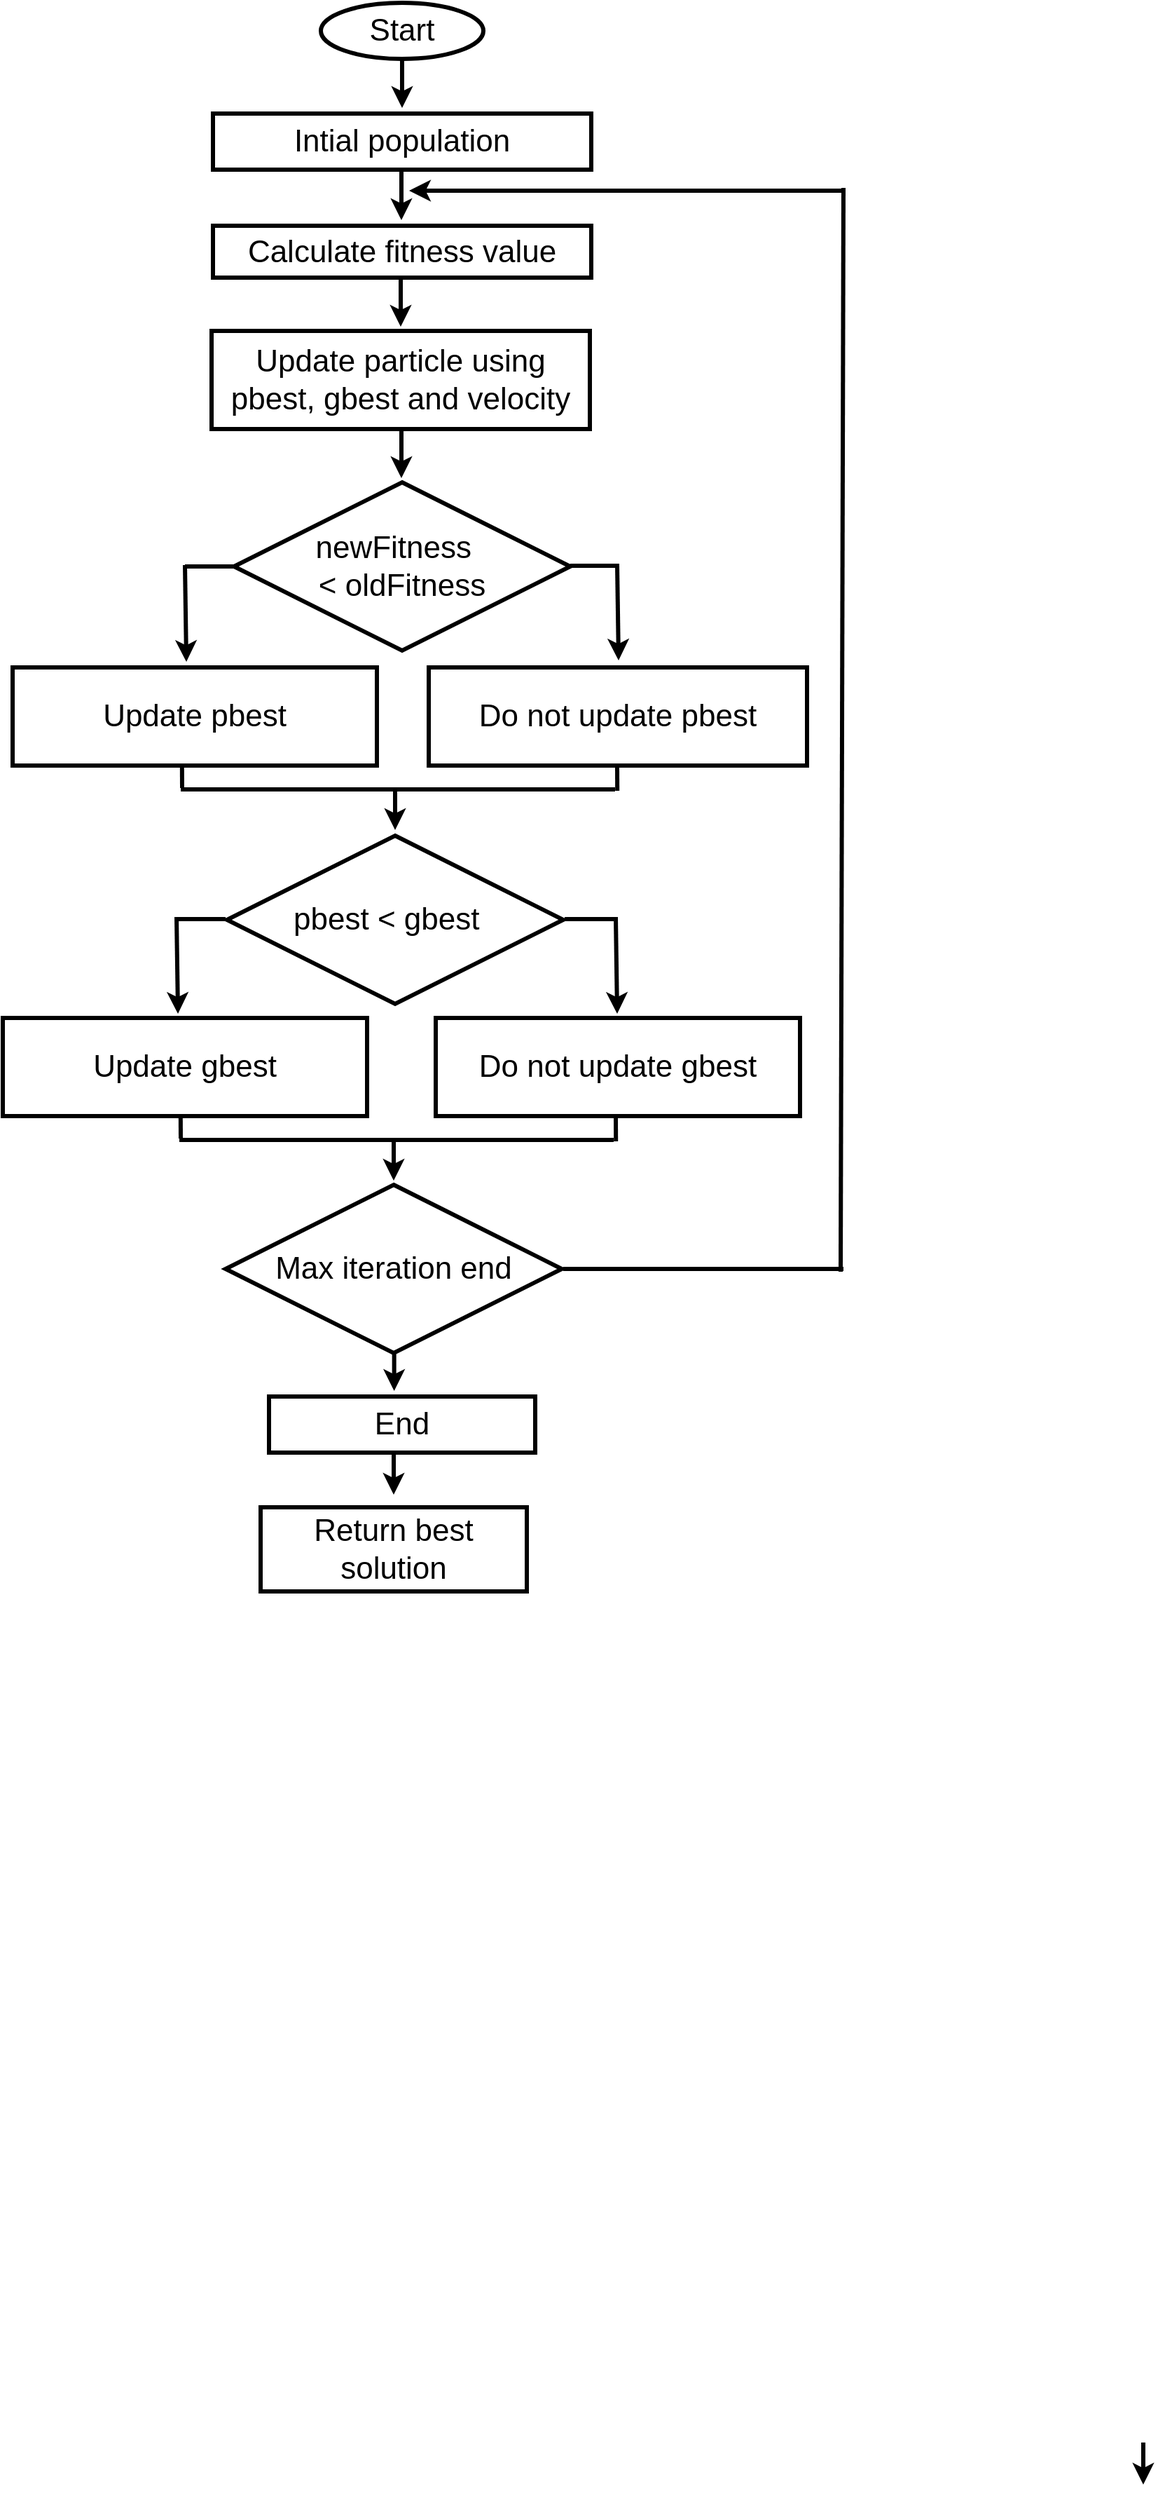 <mxfile version="13.9.7" type="github">
  <diagram id="FKgOVd6op9hLZ679U8hH" name="Page-1">
    <mxGraphModel dx="1157" dy="524" grid="1" gridSize="10" guides="1" tooltips="1" connect="1" arrows="1" fold="1" page="1" pageScale="1" pageWidth="827" pageHeight="1169" math="0" shadow="0">
      <root>
        <mxCell id="0" />
        <mxCell id="1" parent="0" />
        <mxCell id="yrOu8FVgPzleTjh1yl-w-39" value="" style="endArrow=classic;html=1;strokeWidth=3;fontSize=22;entryX=0.5;entryY=0;entryDx=0;entryDy=0;" edge="1" parent="1">
          <mxGeometry x="-9.67" y="389" width="50" height="50" as="geometry">
            <mxPoint x="409.33" y="996" as="sourcePoint" />
            <mxPoint x="409.33" y="1026" as="targetPoint" />
          </mxGeometry>
        </mxCell>
        <mxCell id="yrOu8FVgPzleTjh1yl-w-48" value="" style="endArrow=classic;html=1;strokeWidth=3;fontSize=22;" edge="1" parent="1">
          <mxGeometry x="130" y="36" width="50" height="50" as="geometry">
            <mxPoint x="409" y="1067" as="sourcePoint" />
            <mxPoint x="409" y="1100" as="targetPoint" />
          </mxGeometry>
        </mxCell>
        <mxCell id="yrOu8FVgPzleTjh1yl-w-14" value="" style="endArrow=classic;html=1;fontSize=22;exitX=0.5;exitY=1;exitDx=0;exitDy=0;entryX=0.5;entryY=0;entryDx=0;entryDy=0;strokeWidth=3;" edge="1" parent="1">
          <mxGeometry x="130" y="36" width="50" height="50" as="geometry">
            <mxPoint x="415" y="72" as="sourcePoint" />
            <mxPoint x="415" y="111" as="targetPoint" />
          </mxGeometry>
        </mxCell>
        <mxCell id="yrOu8FVgPzleTjh1yl-w-1" value="Start" style="ellipse;whiteSpace=wrap;html=1;fontSize=22;strokeWidth=3;" vertex="1" parent="1">
          <mxGeometry x="357" y="36" width="116" height="40" as="geometry" />
        </mxCell>
        <mxCell id="yrOu8FVgPzleTjh1yl-w-2" value="Intial population" style="rounded=0;whiteSpace=wrap;html=1;fontSize=22;strokeWidth=3;" vertex="1" parent="1">
          <mxGeometry x="280" y="115" width="270" height="40" as="geometry" />
        </mxCell>
        <mxCell id="yrOu8FVgPzleTjh1yl-w-3" value="Calculate fitness value" style="rounded=0;whiteSpace=wrap;html=1;fontSize=22;strokeWidth=3;" vertex="1" parent="1">
          <mxGeometry x="280" y="195" width="270" height="37" as="geometry" />
        </mxCell>
        <mxCell id="yrOu8FVgPzleTjh1yl-w-4" value="Update particle using pbest, gbest and velocity" style="rounded=0;whiteSpace=wrap;html=1;fontSize=22;strokeWidth=3;" vertex="1" parent="1">
          <mxGeometry x="279" y="270" width="270" height="70" as="geometry" />
        </mxCell>
        <mxCell id="yrOu8FVgPzleTjh1yl-w-5" value="newFitness&amp;nbsp;&amp;nbsp;&lt;br&gt;&amp;lt; oldFitness" style="rhombus;whiteSpace=wrap;html=1;fontSize=22;strokeWidth=3;" vertex="1" parent="1">
          <mxGeometry x="295" y="378" width="240" height="120" as="geometry" />
        </mxCell>
        <mxCell id="yrOu8FVgPzleTjh1yl-w-6" value="Update pbest" style="rounded=0;whiteSpace=wrap;html=1;fontSize=22;strokeWidth=3;" vertex="1" parent="1">
          <mxGeometry x="137" y="510" width="260" height="70" as="geometry" />
        </mxCell>
        <mxCell id="yrOu8FVgPzleTjh1yl-w-7" value="Do not update pbest" style="rounded=0;whiteSpace=wrap;html=1;fontSize=22;strokeWidth=3;" vertex="1" parent="1">
          <mxGeometry x="434" y="510" width="270" height="70" as="geometry" />
        </mxCell>
        <mxCell id="yrOu8FVgPzleTjh1yl-w-8" value="pbest &amp;lt; gbest&amp;nbsp;&amp;nbsp;&lt;br&gt;" style="rhombus;whiteSpace=wrap;html=1;fontSize=22;strokeWidth=3;" vertex="1" parent="1">
          <mxGeometry x="290" y="630" width="240" height="120" as="geometry" />
        </mxCell>
        <mxCell id="yrOu8FVgPzleTjh1yl-w-9" value="Update gbest" style="rounded=0;whiteSpace=wrap;html=1;fontSize=22;strokeWidth=3;" vertex="1" parent="1">
          <mxGeometry x="130" y="760" width="260" height="70" as="geometry" />
        </mxCell>
        <mxCell id="yrOu8FVgPzleTjh1yl-w-10" value="Do not update gbest" style="rounded=0;whiteSpace=wrap;html=1;fontSize=22;strokeWidth=3;" vertex="1" parent="1">
          <mxGeometry x="439" y="760" width="260" height="70" as="geometry" />
        </mxCell>
        <mxCell id="yrOu8FVgPzleTjh1yl-w-11" value="Max iteration end" style="rhombus;whiteSpace=wrap;html=1;fontSize=22;strokeWidth=3;" vertex="1" parent="1">
          <mxGeometry x="289" y="879" width="240" height="120" as="geometry" />
        </mxCell>
        <mxCell id="yrOu8FVgPzleTjh1yl-w-12" value="End" style="rounded=0;whiteSpace=wrap;html=1;fontSize=22;strokeWidth=3;" vertex="1" parent="1">
          <mxGeometry x="320" y="1030" width="190" height="40" as="geometry" />
        </mxCell>
        <mxCell id="yrOu8FVgPzleTjh1yl-w-13" value="Return best solution" style="rounded=0;whiteSpace=wrap;html=1;fontSize=22;strokeWidth=3;" vertex="1" parent="1">
          <mxGeometry x="314" y="1109" width="190" height="60" as="geometry" />
        </mxCell>
        <mxCell id="yrOu8FVgPzleTjh1yl-w-15" value="" style="endArrow=classic;html=1;fontSize=22;exitX=0.5;exitY=1;exitDx=0;exitDy=0;entryX=0.5;entryY=0;entryDx=0;entryDy=0;strokeWidth=3;" edge="1" parent="1">
          <mxGeometry x="130" y="36" width="50" height="50" as="geometry">
            <mxPoint x="414.5" y="156" as="sourcePoint" />
            <mxPoint x="414.5" y="191" as="targetPoint" />
          </mxGeometry>
        </mxCell>
        <mxCell id="yrOu8FVgPzleTjh1yl-w-16" value="" style="endArrow=classic;html=1;fontSize=22;exitX=0.5;exitY=1;exitDx=0;exitDy=0;entryX=0.5;entryY=0;entryDx=0;entryDy=0;strokeWidth=3;" edge="1" parent="1">
          <mxGeometry x="130" y="36" width="50" height="50" as="geometry">
            <mxPoint x="414" y="232" as="sourcePoint" />
            <mxPoint x="414" y="267" as="targetPoint" />
          </mxGeometry>
        </mxCell>
        <mxCell id="yrOu8FVgPzleTjh1yl-w-17" value="" style="endArrow=classic;html=1;fontSize=22;exitX=0.5;exitY=1;exitDx=0;exitDy=0;entryX=0.5;entryY=0;entryDx=0;entryDy=0;strokeWidth=3;" edge="1" parent="1">
          <mxGeometry x="130" y="36" width="50" height="50" as="geometry">
            <mxPoint x="414.5" y="340" as="sourcePoint" />
            <mxPoint x="414.5" y="375" as="targetPoint" />
          </mxGeometry>
        </mxCell>
        <mxCell id="yrOu8FVgPzleTjh1yl-w-18" value="" style="endArrow=none;html=1;strokeWidth=3;fontSize=22;" edge="1" parent="1">
          <mxGeometry x="130" y="36" width="50" height="50" as="geometry">
            <mxPoint x="260" y="438" as="sourcePoint" />
            <mxPoint x="295" y="438" as="targetPoint" />
          </mxGeometry>
        </mxCell>
        <mxCell id="yrOu8FVgPzleTjh1yl-w-19" value="" style="endArrow=classic;html=1;strokeWidth=3;fontSize=22;entryX=0.477;entryY=-0.014;entryDx=0;entryDy=0;entryPerimeter=0;" edge="1" parent="1">
          <mxGeometry x="130" y="36" width="50" height="50" as="geometry">
            <mxPoint x="260" y="437" as="sourcePoint" />
            <mxPoint x="261.02" y="506.02" as="targetPoint" />
          </mxGeometry>
        </mxCell>
        <mxCell id="yrOu8FVgPzleTjh1yl-w-20" value="" style="endArrow=none;html=1;strokeWidth=3;fontSize=22;" edge="1" parent="1">
          <mxGeometry x="130" y="36" width="50" height="50" as="geometry">
            <mxPoint x="535" y="437.5" as="sourcePoint" />
            <mxPoint x="570" y="437.5" as="targetPoint" />
          </mxGeometry>
        </mxCell>
        <mxCell id="yrOu8FVgPzleTjh1yl-w-21" value="" style="endArrow=classic;html=1;strokeWidth=3;fontSize=22;entryX=0.477;entryY=-0.014;entryDx=0;entryDy=0;entryPerimeter=0;" edge="1" parent="1">
          <mxGeometry x="130" y="36" width="50" height="50" as="geometry">
            <mxPoint x="568.49" y="436" as="sourcePoint" />
            <mxPoint x="569.51" y="505.02" as="targetPoint" />
          </mxGeometry>
        </mxCell>
        <mxCell id="yrOu8FVgPzleTjh1yl-w-27" value="" style="endArrow=none;html=1;strokeWidth=3;fontSize=22;" edge="1" parent="1">
          <mxGeometry x="130" y="36" width="50" height="50" as="geometry">
            <mxPoint x="254" y="689.5" as="sourcePoint" />
            <mxPoint x="289" y="689.5" as="targetPoint" />
          </mxGeometry>
        </mxCell>
        <mxCell id="yrOu8FVgPzleTjh1yl-w-28" value="" style="endArrow=none;html=1;strokeWidth=3;fontSize=22;" edge="1" parent="1">
          <mxGeometry x="130" y="36" width="50" height="50" as="geometry">
            <mxPoint x="531" y="689.5" as="sourcePoint" />
            <mxPoint x="566" y="689.5" as="targetPoint" />
          </mxGeometry>
        </mxCell>
        <mxCell id="yrOu8FVgPzleTjh1yl-w-29" value="" style="endArrow=classic;html=1;strokeWidth=3;fontSize=22;entryX=0.477;entryY=-0.014;entryDx=0;entryDy=0;entryPerimeter=0;" edge="1" parent="1">
          <mxGeometry x="130" y="36" width="50" height="50" as="geometry">
            <mxPoint x="254" y="688" as="sourcePoint" />
            <mxPoint x="255.02" y="757.02" as="targetPoint" />
          </mxGeometry>
        </mxCell>
        <mxCell id="yrOu8FVgPzleTjh1yl-w-30" value="" style="endArrow=classic;html=1;strokeWidth=3;fontSize=22;entryX=0.477;entryY=-0.014;entryDx=0;entryDy=0;entryPerimeter=0;" edge="1" parent="1">
          <mxGeometry x="130" y="36" width="50" height="50" as="geometry">
            <mxPoint x="567.49" y="688" as="sourcePoint" />
            <mxPoint x="568.51" y="757.02" as="targetPoint" />
          </mxGeometry>
        </mxCell>
        <mxCell id="yrOu8FVgPzleTjh1yl-w-32" value="" style="group" vertex="1" connectable="0" parent="1">
          <mxGeometry x="256" y="829.01" width="311.6" height="46.99" as="geometry" />
        </mxCell>
        <mxCell id="yrOu8FVgPzleTjh1yl-w-33" value="" style="endArrow=none;html=1;strokeWidth=3;fontSize=22;" edge="1" parent="yrOu8FVgPzleTjh1yl-w-32">
          <mxGeometry width="50" height="50" relative="1" as="geometry">
            <mxPoint y="17.99" as="sourcePoint" />
            <mxPoint x="310" y="17.99" as="targetPoint" />
          </mxGeometry>
        </mxCell>
        <mxCell id="yrOu8FVgPzleTjh1yl-w-34" value="" style="endArrow=none;html=1;strokeWidth=3;fontSize=22;entryX=0.465;entryY=1.043;entryDx=0;entryDy=0;entryPerimeter=0;" edge="1" parent="yrOu8FVgPzleTjh1yl-w-32">
          <mxGeometry width="50" height="50" relative="1" as="geometry">
            <mxPoint x="1" y="16.99" as="sourcePoint" />
            <mxPoint x="0.9" as="targetPoint" />
          </mxGeometry>
        </mxCell>
        <mxCell id="yrOu8FVgPzleTjh1yl-w-35" value="" style="endArrow=none;html=1;strokeWidth=3;fontSize=22;entryX=0.465;entryY=1.043;entryDx=0;entryDy=0;entryPerimeter=0;" edge="1" parent="yrOu8FVgPzleTjh1yl-w-32">
          <mxGeometry width="50" height="50" relative="1" as="geometry">
            <mxPoint x="311.6" y="18.98" as="sourcePoint" />
            <mxPoint x="311.5" y="1.99" as="targetPoint" />
          </mxGeometry>
        </mxCell>
        <mxCell id="yrOu8FVgPzleTjh1yl-w-36" value="" style="endArrow=classic;html=1;strokeWidth=3;fontSize=22;entryX=0.5;entryY=0;entryDx=0;entryDy=0;" edge="1" parent="yrOu8FVgPzleTjh1yl-w-32">
          <mxGeometry width="50" height="50" relative="1" as="geometry">
            <mxPoint x="153" y="16.99" as="sourcePoint" />
            <mxPoint x="153" y="46.99" as="targetPoint" />
          </mxGeometry>
        </mxCell>
        <mxCell id="yrOu8FVgPzleTjh1yl-w-22" value="" style="endArrow=none;html=1;strokeWidth=3;fontSize=22;" edge="1" parent="1">
          <mxGeometry x="257" y="579" width="50" height="50" as="geometry">
            <mxPoint x="257" y="596.99" as="sourcePoint" />
            <mxPoint x="567" y="596.99" as="targetPoint" />
          </mxGeometry>
        </mxCell>
        <mxCell id="yrOu8FVgPzleTjh1yl-w-24" value="" style="endArrow=none;html=1;strokeWidth=3;fontSize=22;entryX=0.465;entryY=1.043;entryDx=0;entryDy=0;entryPerimeter=0;" edge="1" parent="1">
          <mxGeometry x="257" y="579" width="50" height="50" as="geometry">
            <mxPoint x="258" y="595.99" as="sourcePoint" />
            <mxPoint x="257.9" y="579" as="targetPoint" />
          </mxGeometry>
        </mxCell>
        <mxCell id="yrOu8FVgPzleTjh1yl-w-25" value="" style="endArrow=none;html=1;strokeWidth=3;fontSize=22;entryX=0.465;entryY=1.043;entryDx=0;entryDy=0;entryPerimeter=0;" edge="1" parent="1">
          <mxGeometry x="257" y="579" width="50" height="50" as="geometry">
            <mxPoint x="568.6" y="597.98" as="sourcePoint" />
            <mxPoint x="568.5" y="580.99" as="targetPoint" />
          </mxGeometry>
        </mxCell>
        <mxCell id="yrOu8FVgPzleTjh1yl-w-26" value="" style="endArrow=classic;html=1;strokeWidth=3;fontSize=22;entryX=0.5;entryY=0;entryDx=0;entryDy=0;" edge="1" parent="1">
          <mxGeometry x="257" y="579" width="50" height="50" as="geometry">
            <mxPoint x="410" y="595.99" as="sourcePoint" />
            <mxPoint x="410" y="625.99" as="targetPoint" />
          </mxGeometry>
        </mxCell>
        <mxCell id="yrOu8FVgPzleTjh1yl-w-47" value="" style="endArrow=classic;html=1;strokeWidth=3;fontSize=22;entryX=0.5;entryY=0;entryDx=0;entryDy=0;" edge="1" parent="1">
          <mxGeometry x="257" y="579" width="50" height="50" as="geometry">
            <mxPoint x="944" y="1776.01" as="sourcePoint" />
            <mxPoint x="944" y="1806.01" as="targetPoint" />
          </mxGeometry>
        </mxCell>
        <mxCell id="yrOu8FVgPzleTjh1yl-w-51" value="" style="endArrow=none;html=1;strokeWidth=3;fontSize=22;" edge="1" parent="1">
          <mxGeometry width="50" height="50" relative="1" as="geometry">
            <mxPoint x="530" y="939" as="sourcePoint" />
            <mxPoint x="730" y="939" as="targetPoint" />
          </mxGeometry>
        </mxCell>
        <mxCell id="yrOu8FVgPzleTjh1yl-w-52" value="" style="endArrow=none;html=1;strokeWidth=3;fontSize=22;" edge="1" parent="1">
          <mxGeometry width="50" height="50" relative="1" as="geometry">
            <mxPoint x="728" y="941" as="sourcePoint" />
            <mxPoint x="730" y="168" as="targetPoint" />
          </mxGeometry>
        </mxCell>
        <mxCell id="yrOu8FVgPzleTjh1yl-w-53" value="" style="endArrow=classic;html=1;strokeWidth=3;fontSize=22;" edge="1" parent="1">
          <mxGeometry width="50" height="50" relative="1" as="geometry">
            <mxPoint x="731" y="170" as="sourcePoint" />
            <mxPoint x="420" y="170" as="targetPoint" />
          </mxGeometry>
        </mxCell>
      </root>
    </mxGraphModel>
  </diagram>
</mxfile>
